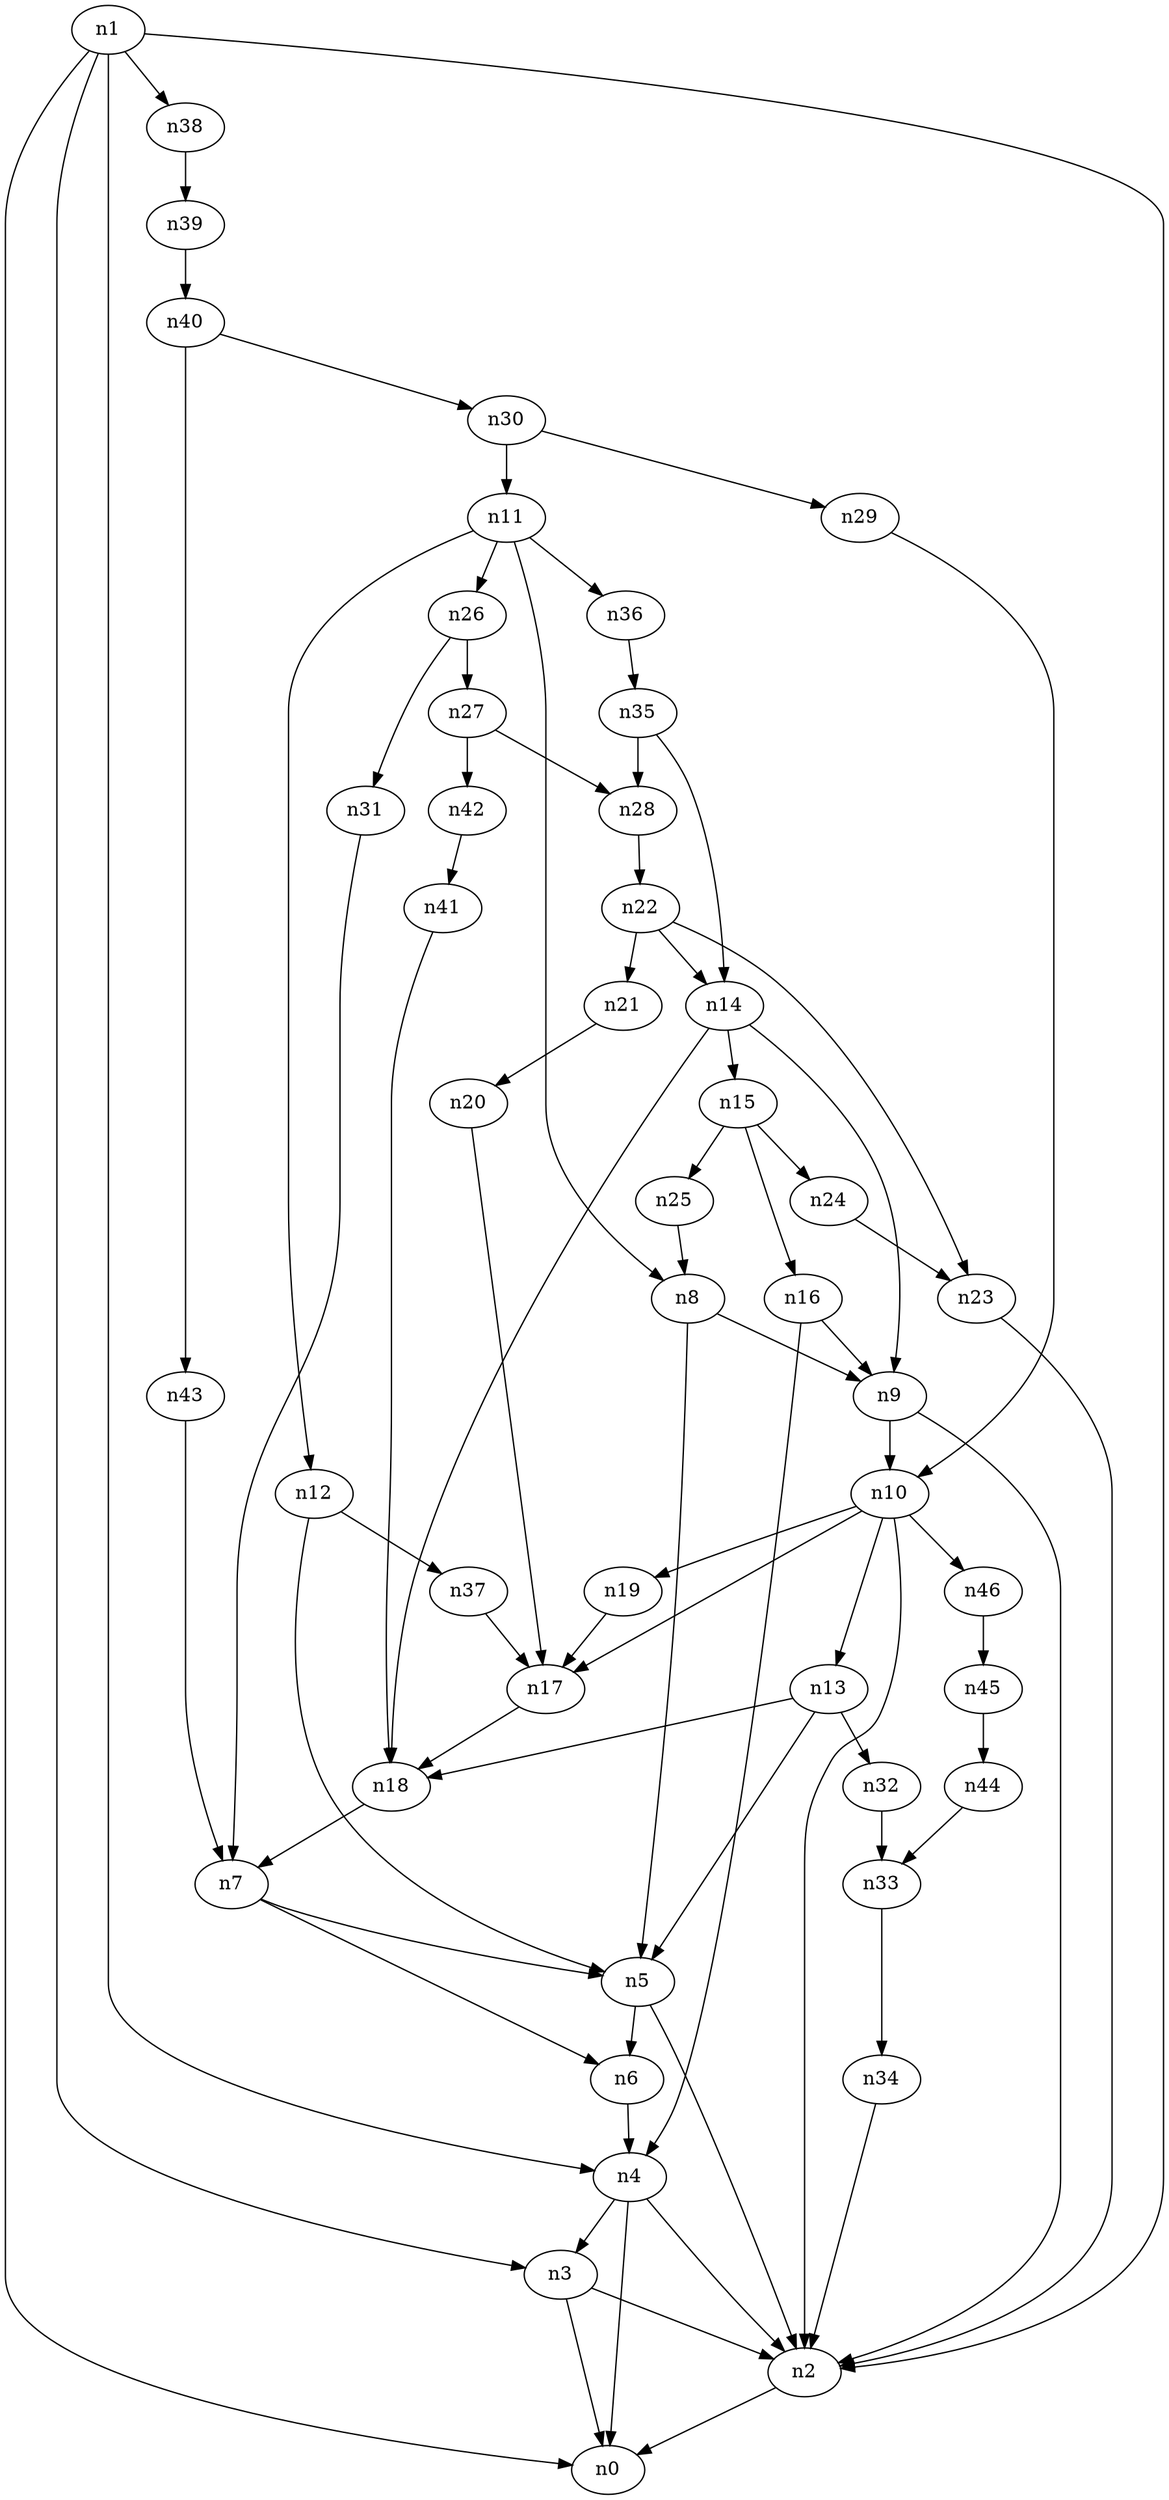 digraph G {
	n1 -> n0	 [_graphml_id=e0];
	n1 -> n2	 [_graphml_id=e1];
	n1 -> n3	 [_graphml_id=e6];
	n1 -> n4	 [_graphml_id=e9];
	n1 -> n38	 [_graphml_id=e65];
	n2 -> n0	 [_graphml_id=e5];
	n3 -> n0	 [_graphml_id=e8];
	n3 -> n2	 [_graphml_id=e2];
	n4 -> n0	 [_graphml_id=e4];
	n4 -> n2	 [_graphml_id=e7];
	n4 -> n3	 [_graphml_id=e3];
	n5 -> n2	 [_graphml_id=e10];
	n5 -> n6	 [_graphml_id=e11];
	n6 -> n4	 [_graphml_id=e12];
	n7 -> n5	 [_graphml_id=e13];
	n7 -> n6	 [_graphml_id=e14];
	n8 -> n5	 [_graphml_id=e15];
	n8 -> n9	 [_graphml_id=e16];
	n9 -> n2	 [_graphml_id=e24];
	n9 -> n10	 [_graphml_id=e17];
	n10 -> n2	 [_graphml_id=e18];
	n10 -> n13	 [_graphml_id=e22];
	n10 -> n17	 [_graphml_id=e29];
	n10 -> n19	 [_graphml_id=e32];
	n10 -> n46	 [_graphml_id=e78];
	n11 -> n8	 [_graphml_id=e19];
	n11 -> n12	 [_graphml_id=e20];
	n11 -> n26	 [_graphml_id=e45];
	n11 -> n36	 [_graphml_id=e61];
	n12 -> n5	 [_graphml_id=e21];
	n12 -> n37	 [_graphml_id=e63];
	n13 -> n5	 [_graphml_id=e23];
	n13 -> n18	 [_graphml_id=e44];
	n13 -> n32	 [_graphml_id=e55];
	n14 -> n9	 [_graphml_id=e25];
	n14 -> n15	 [_graphml_id=e26];
	n14 -> n18	 [_graphml_id=e31];
	n15 -> n16	 [_graphml_id=e27];
	n15 -> n24	 [_graphml_id=e41];
	n15 -> n25	 [_graphml_id=e43];
	n16 -> n4	 [_graphml_id=e28];
	n16 -> n9	 [_graphml_id=e64];
	n17 -> n18	 [_graphml_id=e30];
	n18 -> n7	 [_graphml_id=e34];
	n19 -> n17	 [_graphml_id=e33];
	n20 -> n17	 [_graphml_id=e35];
	n21 -> n20	 [_graphml_id=e36];
	n22 -> n14	 [_graphml_id=e38];
	n22 -> n21	 [_graphml_id=e37];
	n22 -> n23	 [_graphml_id=e54];
	n23 -> n2	 [_graphml_id=e39];
	n24 -> n23	 [_graphml_id=e40];
	n25 -> n8	 [_graphml_id=e42];
	n26 -> n27	 [_graphml_id=e46];
	n26 -> n31	 [_graphml_id=e53];
	n27 -> n28	 [_graphml_id=e47];
	n27 -> n42	 [_graphml_id=e71];
	n28 -> n22	 [_graphml_id=e48];
	n29 -> n10	 [_graphml_id=e49];
	n30 -> n11	 [_graphml_id=e51];
	n30 -> n29	 [_graphml_id=e50];
	n31 -> n7	 [_graphml_id=e52];
	n32 -> n33	 [_graphml_id=e56];
	n33 -> n34	 [_graphml_id=e57];
	n34 -> n2	 [_graphml_id=e58];
	n35 -> n14	 [_graphml_id=e74];
	n35 -> n28	 [_graphml_id=e59];
	n36 -> n35	 [_graphml_id=e60];
	n37 -> n17	 [_graphml_id=e62];
	n38 -> n39	 [_graphml_id=e66];
	n39 -> n40	 [_graphml_id=e67];
	n40 -> n30	 [_graphml_id=e68];
	n40 -> n43	 [_graphml_id=e73];
	n41 -> n18	 [_graphml_id=e69];
	n42 -> n41	 [_graphml_id=e70];
	n43 -> n7	 [_graphml_id=e72];
	n44 -> n33	 [_graphml_id=e75];
	n45 -> n44	 [_graphml_id=e76];
	n46 -> n45	 [_graphml_id=e77];
}
